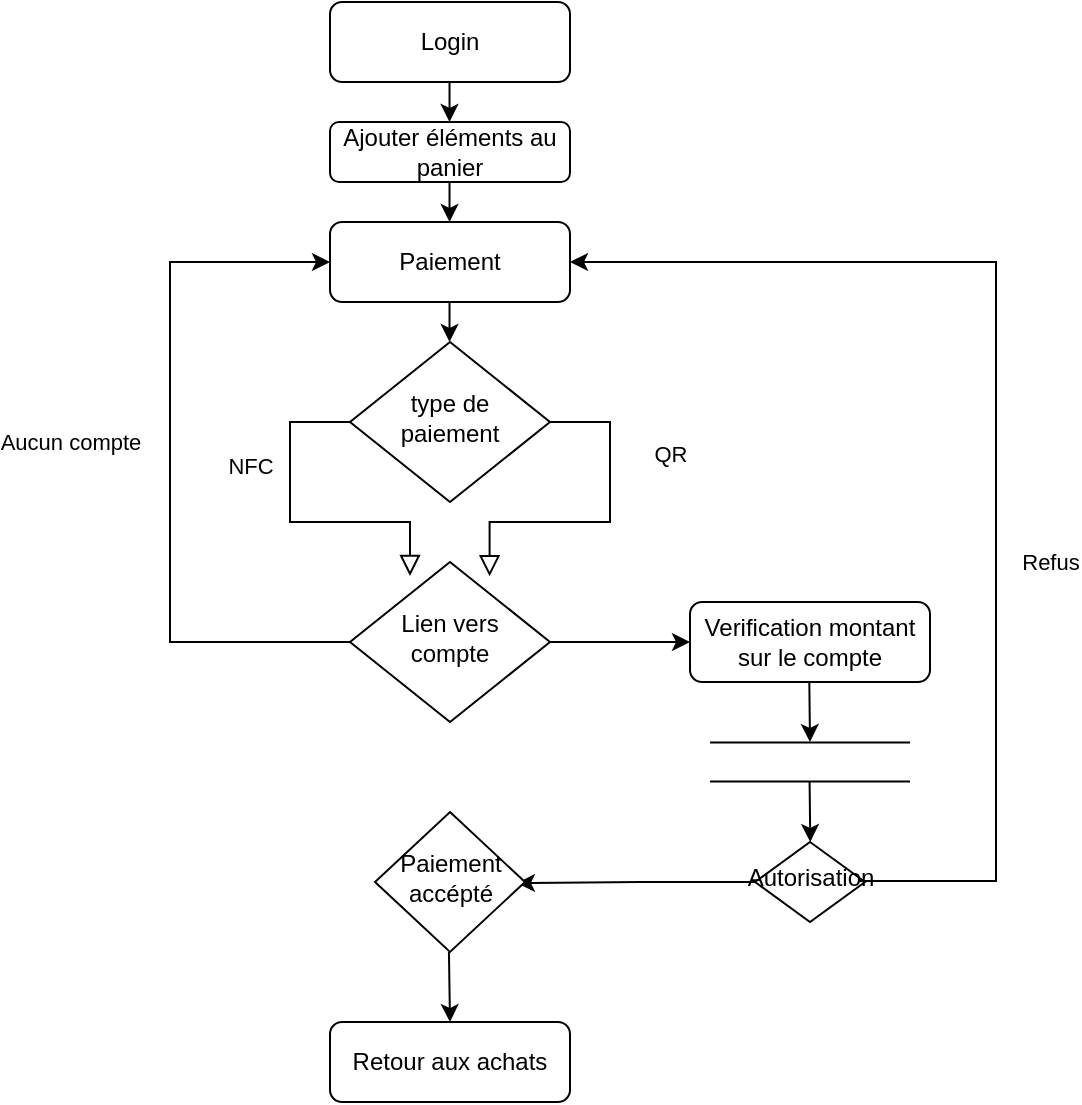 <mxfile version="22.1.7" type="device">
  <diagram id="C5RBs43oDa-KdzZeNtuy" name="Page-1">
    <mxGraphModel dx="1509" dy="841" grid="1" gridSize="10" guides="1" tooltips="1" connect="1" arrows="1" fold="1" page="1" pageScale="1" pageWidth="827" pageHeight="1169" math="0" shadow="0">
      <root>
        <mxCell id="WIyWlLk6GJQsqaUBKTNV-0" />
        <mxCell id="WIyWlLk6GJQsqaUBKTNV-1" parent="WIyWlLk6GJQsqaUBKTNV-0" />
        <mxCell id="9IRxcyZh_DGoijw3kHqZ-3" style="edgeStyle=orthogonalEdgeStyle;rounded=0;orthogonalLoop=1;jettySize=auto;html=1;" edge="1" parent="WIyWlLk6GJQsqaUBKTNV-1">
          <mxGeometry relative="1" as="geometry">
            <mxPoint x="339.76" y="130" as="targetPoint" />
            <mxPoint x="339.76" y="110" as="sourcePoint" />
          </mxGeometry>
        </mxCell>
        <mxCell id="WIyWlLk6GJQsqaUBKTNV-3" value="Login" style="rounded=1;whiteSpace=wrap;html=1;fontSize=12;glass=0;strokeWidth=1;shadow=0;" parent="WIyWlLk6GJQsqaUBKTNV-1" vertex="1">
          <mxGeometry x="280" y="20" width="120" height="40" as="geometry" />
        </mxCell>
        <mxCell id="WIyWlLk6GJQsqaUBKTNV-6" value="type de paiement" style="rhombus;whiteSpace=wrap;html=1;shadow=0;fontFamily=Helvetica;fontSize=12;align=center;strokeWidth=1;spacing=6;spacingTop=-4;" parent="WIyWlLk6GJQsqaUBKTNV-1" vertex="1">
          <mxGeometry x="290" y="190" width="100" height="80" as="geometry" />
        </mxCell>
        <mxCell id="WIyWlLk6GJQsqaUBKTNV-7" value="Ajouter éléments au panier" style="rounded=1;whiteSpace=wrap;html=1;fontSize=12;glass=0;strokeWidth=1;shadow=0;" parent="WIyWlLk6GJQsqaUBKTNV-1" vertex="1">
          <mxGeometry x="280" y="80" width="120" height="30" as="geometry" />
        </mxCell>
        <mxCell id="9IRxcyZh_DGoijw3kHqZ-0" value="Paiement" style="rounded=1;whiteSpace=wrap;html=1;fontSize=12;glass=0;strokeWidth=1;shadow=0;" vertex="1" parent="WIyWlLk6GJQsqaUBKTNV-1">
          <mxGeometry x="280" y="130" width="120" height="40" as="geometry" />
        </mxCell>
        <mxCell id="9IRxcyZh_DGoijw3kHqZ-2" value="QR&lt;br&gt;" style="rounded=0;html=1;jettySize=auto;orthogonalLoop=1;fontSize=11;endArrow=block;endFill=0;endSize=8;strokeWidth=1;shadow=0;labelBackgroundColor=none;edgeStyle=orthogonalEdgeStyle;exitX=1;exitY=0.5;exitDx=0;exitDy=0;entryX=0.665;entryY=-0.071;entryDx=0;entryDy=0;entryPerimeter=0;" edge="1" parent="WIyWlLk6GJQsqaUBKTNV-1" source="WIyWlLk6GJQsqaUBKTNV-6">
          <mxGeometry x="-0.457" y="30" relative="1" as="geometry">
            <mxPoint as="offset" />
            <mxPoint x="550" y="220" as="sourcePoint" />
            <mxPoint x="359.8" y="307.16" as="targetPoint" />
            <Array as="points">
              <mxPoint x="420" y="230" />
              <mxPoint x="420" y="280" />
              <mxPoint x="360" y="280" />
            </Array>
          </mxGeometry>
        </mxCell>
        <mxCell id="9IRxcyZh_DGoijw3kHqZ-5" style="edgeStyle=orthogonalEdgeStyle;rounded=0;orthogonalLoop=1;jettySize=auto;html=1;" edge="1" parent="WIyWlLk6GJQsqaUBKTNV-1">
          <mxGeometry relative="1" as="geometry">
            <mxPoint x="339.76" y="80" as="targetPoint" />
            <mxPoint x="339.76" y="60" as="sourcePoint" />
          </mxGeometry>
        </mxCell>
        <mxCell id="9IRxcyZh_DGoijw3kHqZ-6" style="edgeStyle=orthogonalEdgeStyle;rounded=0;orthogonalLoop=1;jettySize=auto;html=1;" edge="1" parent="WIyWlLk6GJQsqaUBKTNV-1">
          <mxGeometry relative="1" as="geometry">
            <mxPoint x="339.76" y="190" as="targetPoint" />
            <mxPoint x="339.76" y="170" as="sourcePoint" />
          </mxGeometry>
        </mxCell>
        <mxCell id="9IRxcyZh_DGoijw3kHqZ-11" value="NFC" style="rounded=0;html=1;jettySize=auto;orthogonalLoop=1;fontSize=11;endArrow=block;endFill=0;endSize=8;strokeWidth=1;shadow=0;labelBackgroundColor=none;edgeStyle=orthogonalEdgeStyle;" edge="1" parent="WIyWlLk6GJQsqaUBKTNV-1">
          <mxGeometry x="-0.383" y="-20" relative="1" as="geometry">
            <mxPoint as="offset" />
            <mxPoint x="290" y="230" as="sourcePoint" />
            <mxPoint x="320" y="307" as="targetPoint" />
            <Array as="points">
              <mxPoint x="260" y="230" />
              <mxPoint x="260" y="280" />
              <mxPoint x="320" y="280" />
              <mxPoint x="320" y="307" />
            </Array>
          </mxGeometry>
        </mxCell>
        <mxCell id="9IRxcyZh_DGoijw3kHqZ-35" style="edgeStyle=orthogonalEdgeStyle;rounded=0;orthogonalLoop=1;jettySize=auto;html=1;entryX=0;entryY=0.5;entryDx=0;entryDy=0;" edge="1" parent="WIyWlLk6GJQsqaUBKTNV-1" source="9IRxcyZh_DGoijw3kHqZ-12" target="9IRxcyZh_DGoijw3kHqZ-14">
          <mxGeometry relative="1" as="geometry" />
        </mxCell>
        <mxCell id="9IRxcyZh_DGoijw3kHqZ-12" value="Lien vers compte" style="rhombus;whiteSpace=wrap;html=1;shadow=0;fontFamily=Helvetica;fontSize=12;align=center;strokeWidth=1;spacing=6;spacingTop=-4;" vertex="1" parent="WIyWlLk6GJQsqaUBKTNV-1">
          <mxGeometry x="290" y="300" width="100" height="80" as="geometry" />
        </mxCell>
        <mxCell id="9IRxcyZh_DGoijw3kHqZ-14" value="Verification montant sur le compte" style="rounded=1;whiteSpace=wrap;html=1;fontSize=12;glass=0;strokeWidth=1;shadow=0;" vertex="1" parent="WIyWlLk6GJQsqaUBKTNV-1">
          <mxGeometry x="460" y="320" width="120" height="40" as="geometry" />
        </mxCell>
        <mxCell id="9IRxcyZh_DGoijw3kHqZ-16" style="edgeStyle=orthogonalEdgeStyle;rounded=0;orthogonalLoop=1;jettySize=auto;html=1;" edge="1" parent="WIyWlLk6GJQsqaUBKTNV-1">
          <mxGeometry relative="1" as="geometry">
            <mxPoint x="520" y="390" as="targetPoint" />
            <mxPoint x="519.66" y="360" as="sourcePoint" />
          </mxGeometry>
        </mxCell>
        <mxCell id="9IRxcyZh_DGoijw3kHqZ-17" value="" style="shape=link;html=1;rounded=0;width=19.493;" edge="1" parent="WIyWlLk6GJQsqaUBKTNV-1">
          <mxGeometry width="100" relative="1" as="geometry">
            <mxPoint x="470" y="400" as="sourcePoint" />
            <mxPoint x="570" y="400" as="targetPoint" />
          </mxGeometry>
        </mxCell>
        <mxCell id="9IRxcyZh_DGoijw3kHqZ-19" style="edgeStyle=orthogonalEdgeStyle;rounded=0;orthogonalLoop=1;jettySize=auto;html=1;" edge="1" parent="WIyWlLk6GJQsqaUBKTNV-1">
          <mxGeometry relative="1" as="geometry">
            <mxPoint x="520.14" y="440" as="targetPoint" />
            <mxPoint x="519.8" y="410" as="sourcePoint" />
          </mxGeometry>
        </mxCell>
        <mxCell id="9IRxcyZh_DGoijw3kHqZ-20" value="Autorisation" style="rhombus;whiteSpace=wrap;html=1;shadow=0;fontFamily=Helvetica;fontSize=12;align=center;strokeWidth=1;spacing=6;spacingTop=-4;" vertex="1" parent="WIyWlLk6GJQsqaUBKTNV-1">
          <mxGeometry x="492.5" y="440" width="55" height="40" as="geometry" />
        </mxCell>
        <mxCell id="9IRxcyZh_DGoijw3kHqZ-25" style="edgeStyle=orthogonalEdgeStyle;rounded=0;orthogonalLoop=1;jettySize=auto;html=1;exitX=0;exitY=0.5;exitDx=0;exitDy=0;entryX=0.946;entryY=0.508;entryDx=0;entryDy=0;entryPerimeter=0;" edge="1" parent="WIyWlLk6GJQsqaUBKTNV-1" source="9IRxcyZh_DGoijw3kHqZ-20" target="9IRxcyZh_DGoijw3kHqZ-27">
          <mxGeometry relative="1" as="geometry">
            <mxPoint x="390" y="460" as="targetPoint" />
            <mxPoint x="390" y="440" as="sourcePoint" />
          </mxGeometry>
        </mxCell>
        <mxCell id="9IRxcyZh_DGoijw3kHqZ-27" value="Paiement accépté" style="rhombus;whiteSpace=wrap;html=1;shadow=0;fontFamily=Helvetica;fontSize=12;align=center;strokeWidth=1;spacing=6;spacingTop=-4;" vertex="1" parent="WIyWlLk6GJQsqaUBKTNV-1">
          <mxGeometry x="302.5" y="425" width="75" height="70" as="geometry" />
        </mxCell>
        <mxCell id="9IRxcyZh_DGoijw3kHqZ-28" style="edgeStyle=orthogonalEdgeStyle;rounded=0;orthogonalLoop=1;jettySize=auto;html=1;exitX=1;exitY=0.5;exitDx=0;exitDy=0;entryX=1;entryY=0.5;entryDx=0;entryDy=0;" edge="1" parent="WIyWlLk6GJQsqaUBKTNV-1" target="9IRxcyZh_DGoijw3kHqZ-0">
          <mxGeometry relative="1" as="geometry">
            <mxPoint x="680" y="459" as="targetPoint" />
            <mxPoint x="545" y="459.47" as="sourcePoint" />
            <Array as="points">
              <mxPoint x="613" y="460" />
              <mxPoint x="613" y="150" />
            </Array>
          </mxGeometry>
        </mxCell>
        <mxCell id="9IRxcyZh_DGoijw3kHqZ-29" value="Refus" style="edgeLabel;html=1;align=center;verticalAlign=middle;resizable=0;points=[];" vertex="1" connectable="0" parent="9IRxcyZh_DGoijw3kHqZ-28">
          <mxGeometry x="0.164" y="-2" relative="1" as="geometry">
            <mxPoint x="25" y="116" as="offset" />
          </mxGeometry>
        </mxCell>
        <mxCell id="9IRxcyZh_DGoijw3kHqZ-30" value="Retour aux achats" style="rounded=1;whiteSpace=wrap;html=1;fontSize=12;glass=0;strokeWidth=1;shadow=0;" vertex="1" parent="WIyWlLk6GJQsqaUBKTNV-1">
          <mxGeometry x="280" y="530" width="120" height="40" as="geometry" />
        </mxCell>
        <mxCell id="9IRxcyZh_DGoijw3kHqZ-31" style="edgeStyle=orthogonalEdgeStyle;rounded=0;orthogonalLoop=1;jettySize=auto;html=1;entryX=0.5;entryY=0;entryDx=0;entryDy=0;" edge="1" parent="WIyWlLk6GJQsqaUBKTNV-1" target="9IRxcyZh_DGoijw3kHqZ-30">
          <mxGeometry relative="1" as="geometry">
            <mxPoint x="339.47" y="515" as="targetPoint" />
            <mxPoint x="339.47" y="495" as="sourcePoint" />
          </mxGeometry>
        </mxCell>
        <mxCell id="9IRxcyZh_DGoijw3kHqZ-32" value="" style="endArrow=classic;html=1;rounded=0;exitX=0;exitY=0.5;exitDx=0;exitDy=0;entryX=0;entryY=0.5;entryDx=0;entryDy=0;" edge="1" parent="WIyWlLk6GJQsqaUBKTNV-1" target="9IRxcyZh_DGoijw3kHqZ-0">
          <mxGeometry width="50" height="50" relative="1" as="geometry">
            <mxPoint x="290" y="340" as="sourcePoint" />
            <mxPoint x="280" y="160" as="targetPoint" />
            <Array as="points">
              <mxPoint x="200" y="340" />
              <mxPoint x="200" y="150" />
            </Array>
          </mxGeometry>
        </mxCell>
        <mxCell id="9IRxcyZh_DGoijw3kHqZ-36" value="Aucun compte" style="edgeLabel;html=1;align=center;verticalAlign=middle;resizable=0;points=[];" vertex="1" connectable="0" parent="9IRxcyZh_DGoijw3kHqZ-32">
          <mxGeometry x="-0.161" y="2" relative="1" as="geometry">
            <mxPoint x="-48" y="-39" as="offset" />
          </mxGeometry>
        </mxCell>
      </root>
    </mxGraphModel>
  </diagram>
</mxfile>
